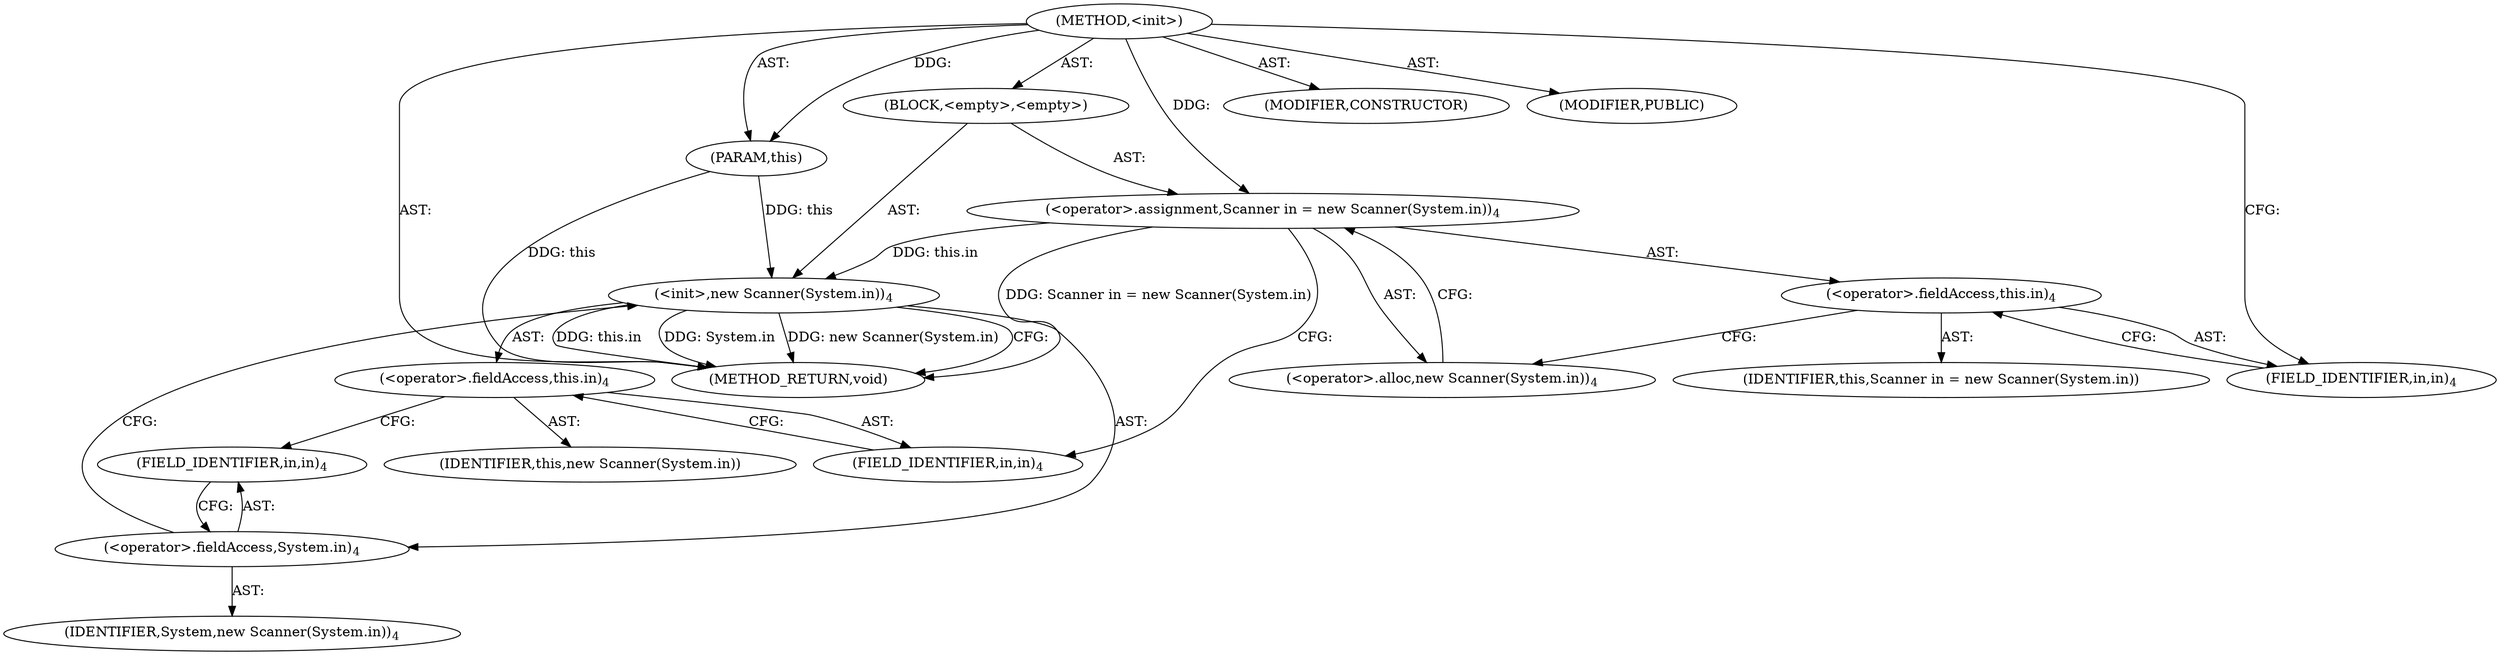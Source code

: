 digraph "&lt;init&gt;" {  
"32" [label = <(METHOD,&lt;init&gt;)> ]
"33" [label = <(PARAM,this)> ]
"34" [label = <(BLOCK,&lt;empty&gt;,&lt;empty&gt;)> ]
"35" [label = <(&lt;operator&gt;.assignment,Scanner in = new Scanner(System.in))<SUB>4</SUB>> ]
"36" [label = <(&lt;operator&gt;.fieldAccess,this.in)<SUB>4</SUB>> ]
"37" [label = <(IDENTIFIER,this,Scanner in = new Scanner(System.in))> ]
"38" [label = <(FIELD_IDENTIFIER,in,in)<SUB>4</SUB>> ]
"39" [label = <(&lt;operator&gt;.alloc,new Scanner(System.in))<SUB>4</SUB>> ]
"40" [label = <(&lt;init&gt;,new Scanner(System.in))<SUB>4</SUB>> ]
"41" [label = <(&lt;operator&gt;.fieldAccess,this.in)<SUB>4</SUB>> ]
"42" [label = <(IDENTIFIER,this,new Scanner(System.in))> ]
"43" [label = <(FIELD_IDENTIFIER,in,in)<SUB>4</SUB>> ]
"44" [label = <(&lt;operator&gt;.fieldAccess,System.in)<SUB>4</SUB>> ]
"45" [label = <(IDENTIFIER,System,new Scanner(System.in))<SUB>4</SUB>> ]
"46" [label = <(FIELD_IDENTIFIER,in,in)<SUB>4</SUB>> ]
"47" [label = <(MODIFIER,CONSTRUCTOR)> ]
"48" [label = <(MODIFIER,PUBLIC)> ]
"49" [label = <(METHOD_RETURN,void)> ]
  "32" -> "33"  [ label = "AST: "] 
  "32" -> "34"  [ label = "AST: "] 
  "32" -> "47"  [ label = "AST: "] 
  "32" -> "48"  [ label = "AST: "] 
  "32" -> "49"  [ label = "AST: "] 
  "34" -> "35"  [ label = "AST: "] 
  "34" -> "40"  [ label = "AST: "] 
  "35" -> "36"  [ label = "AST: "] 
  "35" -> "39"  [ label = "AST: "] 
  "36" -> "37"  [ label = "AST: "] 
  "36" -> "38"  [ label = "AST: "] 
  "40" -> "41"  [ label = "AST: "] 
  "40" -> "44"  [ label = "AST: "] 
  "41" -> "42"  [ label = "AST: "] 
  "41" -> "43"  [ label = "AST: "] 
  "44" -> "45"  [ label = "AST: "] 
  "44" -> "46"  [ label = "AST: "] 
  "35" -> "43"  [ label = "CFG: "] 
  "40" -> "49"  [ label = "CFG: "] 
  "36" -> "39"  [ label = "CFG: "] 
  "39" -> "35"  [ label = "CFG: "] 
  "41" -> "46"  [ label = "CFG: "] 
  "44" -> "40"  [ label = "CFG: "] 
  "38" -> "36"  [ label = "CFG: "] 
  "43" -> "41"  [ label = "CFG: "] 
  "46" -> "44"  [ label = "CFG: "] 
  "32" -> "38"  [ label = "CFG: "] 
  "33" -> "49"  [ label = "DDG: this"] 
  "35" -> "49"  [ label = "DDG: Scanner in = new Scanner(System.in)"] 
  "40" -> "49"  [ label = "DDG: this.in"] 
  "40" -> "49"  [ label = "DDG: System.in"] 
  "40" -> "49"  [ label = "DDG: new Scanner(System.in)"] 
  "32" -> "33"  [ label = "DDG: "] 
  "32" -> "35"  [ label = "DDG: "] 
  "33" -> "40"  [ label = "DDG: this"] 
  "35" -> "40"  [ label = "DDG: this.in"] 
}
